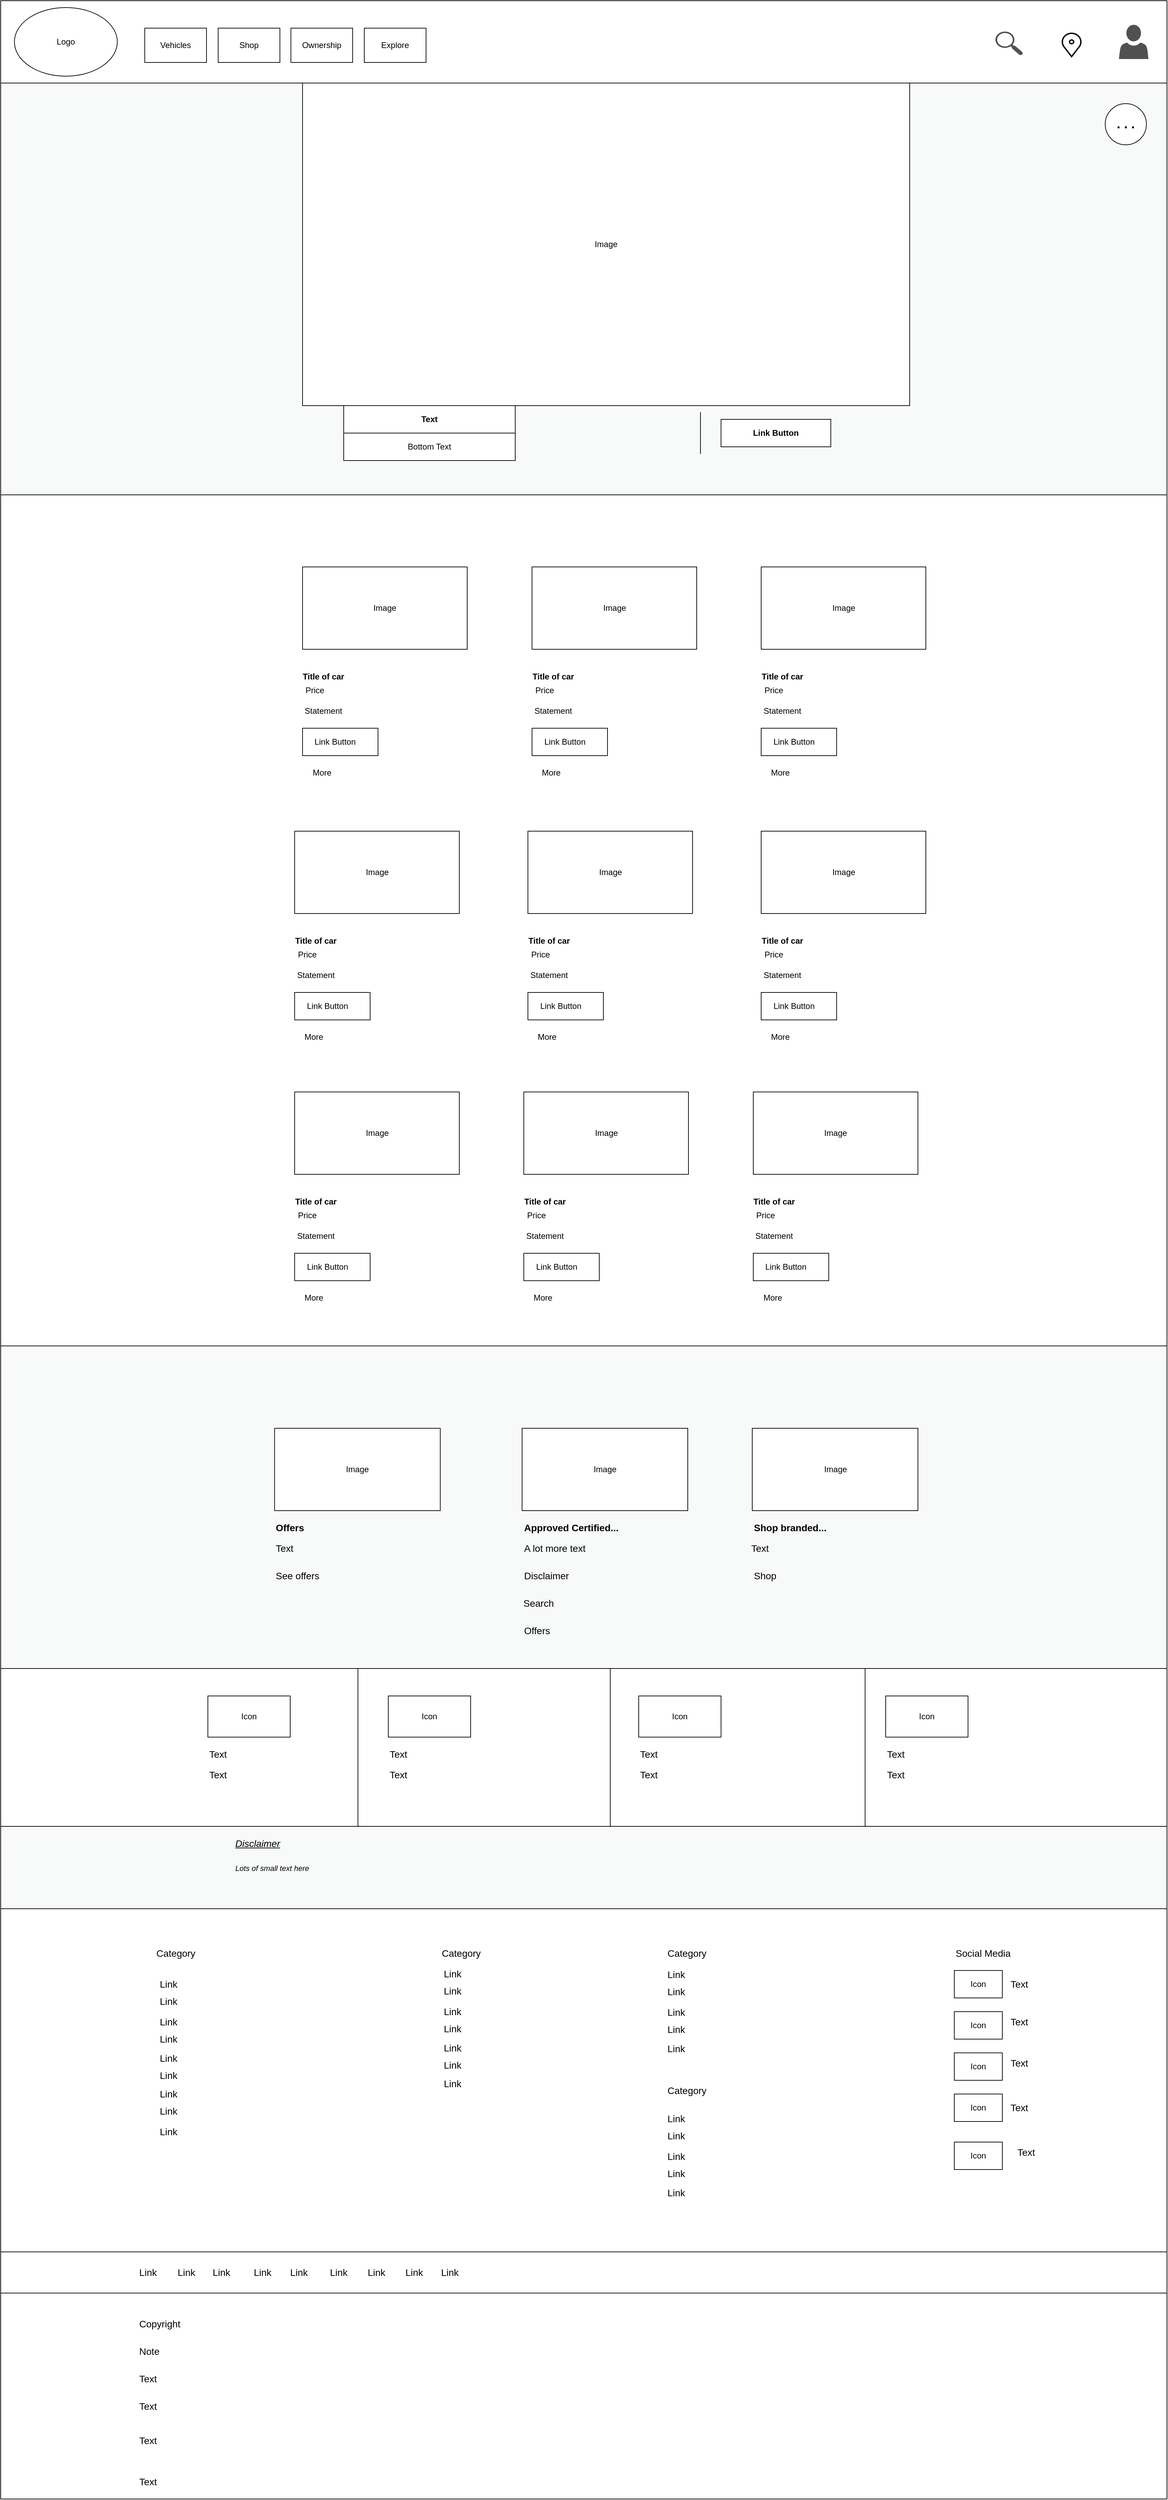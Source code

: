<mxfile version="21.1.2" type="device">
  <diagram name="Page-1" id="OoflCRdHciHYZgeoLa3L">
    <mxGraphModel dx="4609" dy="2658" grid="1" gridSize="10" guides="1" tooltips="1" connect="1" arrows="1" fold="1" page="1" pageScale="1" pageWidth="850" pageHeight="1100" math="0" shadow="0">
      <root>
        <mxCell id="0" />
        <mxCell id="1" parent="0" />
        <mxCell id="vnYIw1lUBsMffNahwLSk-1" value="" style="rounded=0;whiteSpace=wrap;html=1;movable=1;resizable=1;rotatable=1;deletable=1;editable=1;locked=0;connectable=1;" vertex="1" parent="1">
          <mxGeometry width="1700" height="3640" as="geometry" />
        </mxCell>
        <mxCell id="vnYIw1lUBsMffNahwLSk-2" value="" style="rounded=0;whiteSpace=wrap;html=1;movable=0;resizable=0;rotatable=0;deletable=0;editable=0;locked=1;connectable=0;" vertex="1" parent="1">
          <mxGeometry width="1700" height="120" as="geometry" />
        </mxCell>
        <mxCell id="vnYIw1lUBsMffNahwLSk-3" value="Logo" style="ellipse;whiteSpace=wrap;html=1;" vertex="1" parent="1">
          <mxGeometry x="20" y="10" width="150" height="100" as="geometry" />
        </mxCell>
        <mxCell id="vnYIw1lUBsMffNahwLSk-4" value="Vehicles" style="rounded=0;whiteSpace=wrap;html=1;flipH=1;" vertex="1" parent="1">
          <mxGeometry x="210" y="40" width="90" height="50" as="geometry" />
        </mxCell>
        <mxCell id="vnYIw1lUBsMffNahwLSk-5" value="Shop" style="rounded=0;whiteSpace=wrap;html=1;flipH=1;" vertex="1" parent="1">
          <mxGeometry x="317" y="40" width="90" height="50" as="geometry" />
        </mxCell>
        <mxCell id="vnYIw1lUBsMffNahwLSk-6" value="Ownership" style="rounded=0;whiteSpace=wrap;html=1;flipH=1;" vertex="1" parent="1">
          <mxGeometry x="423" y="40" width="90" height="50" as="geometry" />
        </mxCell>
        <mxCell id="vnYIw1lUBsMffNahwLSk-7" value="Explore" style="rounded=0;whiteSpace=wrap;html=1;flipH=1;" vertex="1" parent="1">
          <mxGeometry x="530" y="40" width="90" height="50" as="geometry" />
        </mxCell>
        <mxCell id="vnYIw1lUBsMffNahwLSk-8" value="" style="sketch=0;pointerEvents=1;shadow=0;dashed=0;html=1;strokeColor=none;fillColor=#505050;labelPosition=center;verticalLabelPosition=bottom;verticalAlign=top;outlineConnect=0;align=center;shape=mxgraph.office.concepts.search;flipH=1;" vertex="1" parent="1">
          <mxGeometry x="1450" y="45" width="40" height="34.5" as="geometry" />
        </mxCell>
        <mxCell id="vnYIw1lUBsMffNahwLSk-9" value="" style="html=1;verticalLabelPosition=bottom;align=center;labelBackgroundColor=#ffffff;verticalAlign=top;strokeWidth=2;shadow=0;dashed=0;shape=mxgraph.ios7.icons.location;" vertex="1" parent="1">
          <mxGeometry x="1546" y="46.5" width="30" height="35" as="geometry" />
        </mxCell>
        <mxCell id="vnYIw1lUBsMffNahwLSk-10" value="" style="sketch=0;pointerEvents=1;shadow=0;dashed=0;html=1;strokeColor=none;labelPosition=center;verticalLabelPosition=bottom;verticalAlign=top;align=center;fillColor=#505050;shape=mxgraph.mscae.intune.account_portal" vertex="1" parent="1">
          <mxGeometry x="1630" y="35" width="43" height="50" as="geometry" />
        </mxCell>
        <mxCell id="vnYIw1lUBsMffNahwLSk-11" value="" style="rounded=0;whiteSpace=wrap;html=1;fillColor=#F8F9F9;" vertex="1" parent="1">
          <mxGeometry y="120" width="1700" height="600" as="geometry" />
        </mxCell>
        <mxCell id="vnYIw1lUBsMffNahwLSk-12" value="Image" style="rounded=0;whiteSpace=wrap;html=1;" vertex="1" parent="1">
          <mxGeometry x="440" y="120" width="885" height="470" as="geometry" />
        </mxCell>
        <mxCell id="vnYIw1lUBsMffNahwLSk-13" value="Text" style="rounded=0;whiteSpace=wrap;html=1;fontStyle=1" vertex="1" parent="1">
          <mxGeometry x="500" y="590" width="250" height="40" as="geometry" />
        </mxCell>
        <mxCell id="vnYIw1lUBsMffNahwLSk-14" value="Bottom Text" style="rounded=0;whiteSpace=wrap;html=1;fontStyle=0" vertex="1" parent="1">
          <mxGeometry x="500" y="630" width="250" height="40" as="geometry" />
        </mxCell>
        <mxCell id="vnYIw1lUBsMffNahwLSk-19" value="" style="shape=partialRectangle;whiteSpace=wrap;html=1;right=0;top=0;bottom=0;fillColor=none;routingCenterX=-0.5;" vertex="1" parent="1">
          <mxGeometry x="1020" y="600" width="120" height="60" as="geometry" />
        </mxCell>
        <mxCell id="vnYIw1lUBsMffNahwLSk-20" value="Link Button" style="rounded=0;whiteSpace=wrap;html=1;fontStyle=1" vertex="1" parent="1">
          <mxGeometry x="1050" y="610" width="160" height="40" as="geometry" />
        </mxCell>
        <mxCell id="vnYIw1lUBsMffNahwLSk-21" value="" style="rounded=0;whiteSpace=wrap;html=1;movable=1;resizable=1;rotatable=1;deletable=1;editable=1;locked=0;connectable=1;" vertex="1" parent="1">
          <mxGeometry y="720" width="1700" height="1240" as="geometry" />
        </mxCell>
        <mxCell id="vnYIw1lUBsMffNahwLSk-22" value="" style="rounded=0;whiteSpace=wrap;html=1;fillColor=#F8F9F9;" vertex="1" parent="1">
          <mxGeometry y="1960" width="1700" height="470" as="geometry" />
        </mxCell>
        <mxCell id="vnYIw1lUBsMffNahwLSk-23" value="" style="rounded=0;whiteSpace=wrap;html=1;" vertex="1" parent="1">
          <mxGeometry y="2430" width="1700" height="230" as="geometry" />
        </mxCell>
        <mxCell id="vnYIw1lUBsMffNahwLSk-24" value="" style="rounded=0;whiteSpace=wrap;html=1;fillColor=#F8F9F9;" vertex="1" parent="1">
          <mxGeometry y="2660" width="1700" height="120" as="geometry" />
        </mxCell>
        <mxCell id="vnYIw1lUBsMffNahwLSk-25" value="" style="rounded=0;whiteSpace=wrap;html=1;" vertex="1" parent="1">
          <mxGeometry y="2780" width="1700" height="500" as="geometry" />
        </mxCell>
        <mxCell id="vnYIw1lUBsMffNahwLSk-26" value="" style="rounded=0;whiteSpace=wrap;html=1;" vertex="1" parent="1">
          <mxGeometry y="3280" width="1700" height="60" as="geometry" />
        </mxCell>
        <mxCell id="vnYIw1lUBsMffNahwLSk-27" value="" style="rounded=0;whiteSpace=wrap;html=1;" vertex="1" parent="1">
          <mxGeometry y="3340" width="1700" height="300" as="geometry" />
        </mxCell>
        <mxCell id="vnYIw1lUBsMffNahwLSk-37" value="&lt;font style=&quot;font-size: 19px;&quot;&gt;. . .&lt;/font&gt;" style="ellipse;whiteSpace=wrap;html=1;aspect=fixed;fontStyle=1" vertex="1" parent="1">
          <mxGeometry x="1610" y="150" width="60" height="60" as="geometry" />
        </mxCell>
        <mxCell id="vnYIw1lUBsMffNahwLSk-83" value="" style="group" vertex="1" connectable="0" parent="1">
          <mxGeometry x="381.5" y="825" width="298.5" height="315" as="geometry" />
        </mxCell>
        <mxCell id="vnYIw1lUBsMffNahwLSk-28" value="" style="verticalLabelPosition=bottom;verticalAlign=top;shape=mxgraph.basic.rect;fillColor2=none;strokeWidth=1;size=20;indent=5;html=1;" vertex="1" parent="vnYIw1lUBsMffNahwLSk-83">
          <mxGeometry x="58.5" width="240" height="120" as="geometry" />
        </mxCell>
        <mxCell id="vnYIw1lUBsMffNahwLSk-53" value="Image" style="text;html=1;strokeColor=none;fillColor=none;align=center;verticalAlign=middle;whiteSpace=wrap;rounded=0;" vertex="1" parent="vnYIw1lUBsMffNahwLSk-83">
          <mxGeometry x="148.5" y="45" width="60" height="30" as="geometry" />
        </mxCell>
        <mxCell id="vnYIw1lUBsMffNahwLSk-62" value="Title of car" style="text;html=1;strokeColor=none;fillColor=none;align=center;verticalAlign=middle;whiteSpace=wrap;rounded=0;fontStyle=1" vertex="1" parent="vnYIw1lUBsMffNahwLSk-83">
          <mxGeometry x="25.5" y="145" width="127" height="30" as="geometry" />
        </mxCell>
        <mxCell id="vnYIw1lUBsMffNahwLSk-71" value="Price" style="text;html=1;strokeColor=none;fillColor=none;align=center;verticalAlign=middle;whiteSpace=wrap;rounded=0;" vertex="1" parent="vnYIw1lUBsMffNahwLSk-83">
          <mxGeometry x="21.5" y="165" width="110" height="30" as="geometry" />
        </mxCell>
        <mxCell id="vnYIw1lUBsMffNahwLSk-72" value="Statement" style="text;html=1;strokeColor=none;fillColor=none;align=center;verticalAlign=middle;whiteSpace=wrap;rounded=0;" vertex="1" parent="vnYIw1lUBsMffNahwLSk-83">
          <mxGeometry x="2.5" y="195" width="173" height="30" as="geometry" />
        </mxCell>
        <mxCell id="vnYIw1lUBsMffNahwLSk-73" value="" style="verticalLabelPosition=bottom;verticalAlign=top;shape=mxgraph.basic.rect;fillColor2=none;strokeWidth=1;size=20;indent=5;html=1;" vertex="1" parent="vnYIw1lUBsMffNahwLSk-83">
          <mxGeometry x="58.5" y="235" width="110" height="40" as="geometry" />
        </mxCell>
        <mxCell id="vnYIw1lUBsMffNahwLSk-74" value="Link Button" style="text;html=1;strokeColor=none;fillColor=none;align=center;verticalAlign=middle;whiteSpace=wrap;rounded=0;" vertex="1" parent="vnYIw1lUBsMffNahwLSk-83">
          <mxGeometry x="63.5" y="240" width="85" height="30" as="geometry" />
        </mxCell>
        <mxCell id="vnYIw1lUBsMffNahwLSk-75" value="More" style="text;html=1;strokeColor=none;fillColor=none;align=center;verticalAlign=middle;whiteSpace=wrap;rounded=0;" vertex="1" parent="vnYIw1lUBsMffNahwLSk-83">
          <mxGeometry y="285" width="173" height="30" as="geometry" />
        </mxCell>
        <mxCell id="vnYIw1lUBsMffNahwLSk-84" value="" style="group" vertex="1" connectable="0" parent="1">
          <mxGeometry x="716" y="825" width="298.5" height="315" as="geometry" />
        </mxCell>
        <mxCell id="vnYIw1lUBsMffNahwLSk-85" value="" style="verticalLabelPosition=bottom;verticalAlign=top;shape=mxgraph.basic.rect;fillColor2=none;strokeWidth=1;size=20;indent=5;html=1;" vertex="1" parent="vnYIw1lUBsMffNahwLSk-84">
          <mxGeometry x="58.5" width="240" height="120" as="geometry" />
        </mxCell>
        <mxCell id="vnYIw1lUBsMffNahwLSk-86" value="Image" style="text;html=1;strokeColor=none;fillColor=none;align=center;verticalAlign=middle;whiteSpace=wrap;rounded=0;" vertex="1" parent="vnYIw1lUBsMffNahwLSk-84">
          <mxGeometry x="148.5" y="45" width="60" height="30" as="geometry" />
        </mxCell>
        <mxCell id="vnYIw1lUBsMffNahwLSk-87" value="Title of car" style="text;html=1;strokeColor=none;fillColor=none;align=center;verticalAlign=middle;whiteSpace=wrap;rounded=0;fontStyle=1" vertex="1" parent="vnYIw1lUBsMffNahwLSk-84">
          <mxGeometry x="25.5" y="145" width="127" height="30" as="geometry" />
        </mxCell>
        <mxCell id="vnYIw1lUBsMffNahwLSk-88" value="Price" style="text;html=1;strokeColor=none;fillColor=none;align=center;verticalAlign=middle;whiteSpace=wrap;rounded=0;" vertex="1" parent="vnYIw1lUBsMffNahwLSk-84">
          <mxGeometry x="21.5" y="165" width="110" height="30" as="geometry" />
        </mxCell>
        <mxCell id="vnYIw1lUBsMffNahwLSk-89" value="Statement" style="text;html=1;strokeColor=none;fillColor=none;align=center;verticalAlign=middle;whiteSpace=wrap;rounded=0;" vertex="1" parent="vnYIw1lUBsMffNahwLSk-84">
          <mxGeometry x="2.5" y="195" width="173" height="30" as="geometry" />
        </mxCell>
        <mxCell id="vnYIw1lUBsMffNahwLSk-90" value="" style="verticalLabelPosition=bottom;verticalAlign=top;shape=mxgraph.basic.rect;fillColor2=none;strokeWidth=1;size=20;indent=5;html=1;" vertex="1" parent="vnYIw1lUBsMffNahwLSk-84">
          <mxGeometry x="58.5" y="235" width="110" height="40" as="geometry" />
        </mxCell>
        <mxCell id="vnYIw1lUBsMffNahwLSk-91" value="Link Button" style="text;html=1;strokeColor=none;fillColor=none;align=center;verticalAlign=middle;whiteSpace=wrap;rounded=0;" vertex="1" parent="vnYIw1lUBsMffNahwLSk-84">
          <mxGeometry x="63.5" y="240" width="85" height="30" as="geometry" />
        </mxCell>
        <mxCell id="vnYIw1lUBsMffNahwLSk-92" value="More" style="text;html=1;strokeColor=none;fillColor=none;align=center;verticalAlign=middle;whiteSpace=wrap;rounded=0;" vertex="1" parent="vnYIw1lUBsMffNahwLSk-84">
          <mxGeometry y="285" width="173" height="30" as="geometry" />
        </mxCell>
        <mxCell id="vnYIw1lUBsMffNahwLSk-93" value="" style="group" vertex="1" connectable="0" parent="1">
          <mxGeometry x="1050" y="825" width="301" height="700" as="geometry" />
        </mxCell>
        <mxCell id="vnYIw1lUBsMffNahwLSk-94" value="" style="verticalLabelPosition=bottom;verticalAlign=top;shape=mxgraph.basic.rect;fillColor2=none;strokeWidth=1;size=20;indent=5;html=1;" vertex="1" parent="vnYIw1lUBsMffNahwLSk-93">
          <mxGeometry x="58.5" width="240" height="120" as="geometry" />
        </mxCell>
        <mxCell id="vnYIw1lUBsMffNahwLSk-95" value="Image" style="text;html=1;strokeColor=none;fillColor=none;align=center;verticalAlign=middle;whiteSpace=wrap;rounded=0;" vertex="1" parent="vnYIw1lUBsMffNahwLSk-93">
          <mxGeometry x="148.5" y="45" width="60" height="30" as="geometry" />
        </mxCell>
        <mxCell id="vnYIw1lUBsMffNahwLSk-96" value="Title of car" style="text;html=1;strokeColor=none;fillColor=none;align=center;verticalAlign=middle;whiteSpace=wrap;rounded=0;fontStyle=1" vertex="1" parent="vnYIw1lUBsMffNahwLSk-93">
          <mxGeometry x="25.5" y="145" width="127" height="30" as="geometry" />
        </mxCell>
        <mxCell id="vnYIw1lUBsMffNahwLSk-97" value="Price" style="text;html=1;strokeColor=none;fillColor=none;align=center;verticalAlign=middle;whiteSpace=wrap;rounded=0;" vertex="1" parent="vnYIw1lUBsMffNahwLSk-93">
          <mxGeometry x="21.5" y="165" width="110" height="30" as="geometry" />
        </mxCell>
        <mxCell id="vnYIw1lUBsMffNahwLSk-98" value="Statement" style="text;html=1;strokeColor=none;fillColor=none;align=center;verticalAlign=middle;whiteSpace=wrap;rounded=0;" vertex="1" parent="vnYIw1lUBsMffNahwLSk-93">
          <mxGeometry x="2.5" y="195" width="173" height="30" as="geometry" />
        </mxCell>
        <mxCell id="vnYIw1lUBsMffNahwLSk-99" value="" style="verticalLabelPosition=bottom;verticalAlign=top;shape=mxgraph.basic.rect;fillColor2=none;strokeWidth=1;size=20;indent=5;html=1;" vertex="1" parent="vnYIw1lUBsMffNahwLSk-93">
          <mxGeometry x="58.5" y="235" width="110" height="40" as="geometry" />
        </mxCell>
        <mxCell id="vnYIw1lUBsMffNahwLSk-100" value="Link Button" style="text;html=1;strokeColor=none;fillColor=none;align=center;verticalAlign=middle;whiteSpace=wrap;rounded=0;" vertex="1" parent="vnYIw1lUBsMffNahwLSk-93">
          <mxGeometry x="63.5" y="240" width="85" height="30" as="geometry" />
        </mxCell>
        <mxCell id="vnYIw1lUBsMffNahwLSk-101" value="More" style="text;html=1;strokeColor=none;fillColor=none;align=center;verticalAlign=middle;whiteSpace=wrap;rounded=0;" vertex="1" parent="vnYIw1lUBsMffNahwLSk-93">
          <mxGeometry y="285" width="173" height="30" as="geometry" />
        </mxCell>
        <mxCell id="vnYIw1lUBsMffNahwLSk-122" value="" style="group" vertex="1" connectable="0" parent="vnYIw1lUBsMffNahwLSk-93">
          <mxGeometry y="385" width="298.5" height="315" as="geometry" />
        </mxCell>
        <mxCell id="vnYIw1lUBsMffNahwLSk-123" value="" style="verticalLabelPosition=bottom;verticalAlign=top;shape=mxgraph.basic.rect;fillColor2=none;strokeWidth=1;size=20;indent=5;html=1;" vertex="1" parent="vnYIw1lUBsMffNahwLSk-122">
          <mxGeometry x="58.5" width="240" height="120" as="geometry" />
        </mxCell>
        <mxCell id="vnYIw1lUBsMffNahwLSk-124" value="Image" style="text;html=1;strokeColor=none;fillColor=none;align=center;verticalAlign=middle;whiteSpace=wrap;rounded=0;" vertex="1" parent="vnYIw1lUBsMffNahwLSk-122">
          <mxGeometry x="148.5" y="45" width="60" height="30" as="geometry" />
        </mxCell>
        <mxCell id="vnYIw1lUBsMffNahwLSk-125" value="Title of car" style="text;html=1;strokeColor=none;fillColor=none;align=center;verticalAlign=middle;whiteSpace=wrap;rounded=0;fontStyle=1" vertex="1" parent="vnYIw1lUBsMffNahwLSk-122">
          <mxGeometry x="25.5" y="145" width="127" height="30" as="geometry" />
        </mxCell>
        <mxCell id="vnYIw1lUBsMffNahwLSk-126" value="Price" style="text;html=1;strokeColor=none;fillColor=none;align=center;verticalAlign=middle;whiteSpace=wrap;rounded=0;" vertex="1" parent="vnYIw1lUBsMffNahwLSk-122">
          <mxGeometry x="21.5" y="165" width="110" height="30" as="geometry" />
        </mxCell>
        <mxCell id="vnYIw1lUBsMffNahwLSk-127" value="Statement" style="text;html=1;strokeColor=none;fillColor=none;align=center;verticalAlign=middle;whiteSpace=wrap;rounded=0;" vertex="1" parent="vnYIw1lUBsMffNahwLSk-122">
          <mxGeometry x="2.5" y="195" width="173" height="30" as="geometry" />
        </mxCell>
        <mxCell id="vnYIw1lUBsMffNahwLSk-128" value="" style="verticalLabelPosition=bottom;verticalAlign=top;shape=mxgraph.basic.rect;fillColor2=none;strokeWidth=1;size=20;indent=5;html=1;" vertex="1" parent="vnYIw1lUBsMffNahwLSk-122">
          <mxGeometry x="58.5" y="235" width="110" height="40" as="geometry" />
        </mxCell>
        <mxCell id="vnYIw1lUBsMffNahwLSk-129" value="Link Button" style="text;html=1;strokeColor=none;fillColor=none;align=center;verticalAlign=middle;whiteSpace=wrap;rounded=0;" vertex="1" parent="vnYIw1lUBsMffNahwLSk-122">
          <mxGeometry x="63.5" y="240" width="85" height="30" as="geometry" />
        </mxCell>
        <mxCell id="vnYIw1lUBsMffNahwLSk-130" value="More" style="text;html=1;strokeColor=none;fillColor=none;align=center;verticalAlign=middle;whiteSpace=wrap;rounded=0;" vertex="1" parent="vnYIw1lUBsMffNahwLSk-122">
          <mxGeometry y="285" width="173" height="30" as="geometry" />
        </mxCell>
        <mxCell id="vnYIw1lUBsMffNahwLSk-104" value="" style="group;fontStyle=1" vertex="1" connectable="0" parent="1">
          <mxGeometry x="370" y="1210" width="298.5" height="315" as="geometry" />
        </mxCell>
        <mxCell id="vnYIw1lUBsMffNahwLSk-105" value="" style="verticalLabelPosition=bottom;verticalAlign=top;shape=mxgraph.basic.rect;fillColor2=none;strokeWidth=1;size=20;indent=5;html=1;" vertex="1" parent="vnYIw1lUBsMffNahwLSk-104">
          <mxGeometry x="58.5" width="240" height="120" as="geometry" />
        </mxCell>
        <mxCell id="vnYIw1lUBsMffNahwLSk-106" value="Image" style="text;html=1;strokeColor=none;fillColor=none;align=center;verticalAlign=middle;whiteSpace=wrap;rounded=0;" vertex="1" parent="vnYIw1lUBsMffNahwLSk-104">
          <mxGeometry x="148.5" y="45" width="60" height="30" as="geometry" />
        </mxCell>
        <mxCell id="vnYIw1lUBsMffNahwLSk-107" value="Title of car" style="text;html=1;strokeColor=none;fillColor=none;align=center;verticalAlign=middle;whiteSpace=wrap;rounded=0;fontStyle=1" vertex="1" parent="vnYIw1lUBsMffNahwLSk-104">
          <mxGeometry x="25.5" y="145" width="127" height="30" as="geometry" />
        </mxCell>
        <mxCell id="vnYIw1lUBsMffNahwLSk-108" value="Price" style="text;html=1;strokeColor=none;fillColor=none;align=center;verticalAlign=middle;whiteSpace=wrap;rounded=0;" vertex="1" parent="vnYIw1lUBsMffNahwLSk-104">
          <mxGeometry x="21.5" y="165" width="110" height="30" as="geometry" />
        </mxCell>
        <mxCell id="vnYIw1lUBsMffNahwLSk-109" value="Statement" style="text;html=1;strokeColor=none;fillColor=none;align=center;verticalAlign=middle;whiteSpace=wrap;rounded=0;" vertex="1" parent="vnYIw1lUBsMffNahwLSk-104">
          <mxGeometry x="2.5" y="195" width="173" height="30" as="geometry" />
        </mxCell>
        <mxCell id="vnYIw1lUBsMffNahwLSk-110" value="" style="verticalLabelPosition=bottom;verticalAlign=top;shape=mxgraph.basic.rect;fillColor2=none;strokeWidth=1;size=20;indent=5;html=1;" vertex="1" parent="vnYIw1lUBsMffNahwLSk-104">
          <mxGeometry x="58.5" y="235" width="110" height="40" as="geometry" />
        </mxCell>
        <mxCell id="vnYIw1lUBsMffNahwLSk-111" value="Link Button" style="text;html=1;strokeColor=none;fillColor=none;align=center;verticalAlign=middle;whiteSpace=wrap;rounded=0;" vertex="1" parent="vnYIw1lUBsMffNahwLSk-104">
          <mxGeometry x="63.5" y="240" width="85" height="30" as="geometry" />
        </mxCell>
        <mxCell id="vnYIw1lUBsMffNahwLSk-112" value="More" style="text;html=1;strokeColor=none;fillColor=none;align=center;verticalAlign=middle;whiteSpace=wrap;rounded=0;" vertex="1" parent="vnYIw1lUBsMffNahwLSk-104">
          <mxGeometry y="285" width="173" height="30" as="geometry" />
        </mxCell>
        <mxCell id="vnYIw1lUBsMffNahwLSk-113" value="" style="group" vertex="1" connectable="0" parent="1">
          <mxGeometry x="710" y="1210" width="298.5" height="315" as="geometry" />
        </mxCell>
        <mxCell id="vnYIw1lUBsMffNahwLSk-114" value="" style="verticalLabelPosition=bottom;verticalAlign=top;shape=mxgraph.basic.rect;fillColor2=none;strokeWidth=1;size=20;indent=5;html=1;" vertex="1" parent="vnYIw1lUBsMffNahwLSk-113">
          <mxGeometry x="58.5" width="240" height="120" as="geometry" />
        </mxCell>
        <mxCell id="vnYIw1lUBsMffNahwLSk-115" value="Image" style="text;html=1;strokeColor=none;fillColor=none;align=center;verticalAlign=middle;whiteSpace=wrap;rounded=0;" vertex="1" parent="vnYIw1lUBsMffNahwLSk-113">
          <mxGeometry x="148.5" y="45" width="60" height="30" as="geometry" />
        </mxCell>
        <mxCell id="vnYIw1lUBsMffNahwLSk-116" value="Title of car" style="text;html=1;strokeColor=none;fillColor=none;align=center;verticalAlign=middle;whiteSpace=wrap;rounded=0;fontStyle=1" vertex="1" parent="vnYIw1lUBsMffNahwLSk-113">
          <mxGeometry x="25.5" y="145" width="127" height="30" as="geometry" />
        </mxCell>
        <mxCell id="vnYIw1lUBsMffNahwLSk-117" value="Price" style="text;html=1;strokeColor=none;fillColor=none;align=center;verticalAlign=middle;whiteSpace=wrap;rounded=0;" vertex="1" parent="vnYIw1lUBsMffNahwLSk-113">
          <mxGeometry x="21.5" y="165" width="110" height="30" as="geometry" />
        </mxCell>
        <mxCell id="vnYIw1lUBsMffNahwLSk-118" value="Statement" style="text;html=1;strokeColor=none;fillColor=none;align=center;verticalAlign=middle;whiteSpace=wrap;rounded=0;" vertex="1" parent="vnYIw1lUBsMffNahwLSk-113">
          <mxGeometry x="2.5" y="195" width="173" height="30" as="geometry" />
        </mxCell>
        <mxCell id="vnYIw1lUBsMffNahwLSk-119" value="" style="verticalLabelPosition=bottom;verticalAlign=top;shape=mxgraph.basic.rect;fillColor2=none;strokeWidth=1;size=20;indent=5;html=1;" vertex="1" parent="vnYIw1lUBsMffNahwLSk-113">
          <mxGeometry x="58.5" y="235" width="110" height="40" as="geometry" />
        </mxCell>
        <mxCell id="vnYIw1lUBsMffNahwLSk-120" value="Link Button" style="text;html=1;strokeColor=none;fillColor=none;align=center;verticalAlign=middle;whiteSpace=wrap;rounded=0;" vertex="1" parent="vnYIw1lUBsMffNahwLSk-113">
          <mxGeometry x="63.5" y="240" width="85" height="30" as="geometry" />
        </mxCell>
        <mxCell id="vnYIw1lUBsMffNahwLSk-121" value="More" style="text;html=1;strokeColor=none;fillColor=none;align=center;verticalAlign=middle;whiteSpace=wrap;rounded=0;" vertex="1" parent="vnYIw1lUBsMffNahwLSk-113">
          <mxGeometry y="285" width="173" height="30" as="geometry" />
        </mxCell>
        <mxCell id="vnYIw1lUBsMffNahwLSk-131" value="" style="group" vertex="1" connectable="0" parent="1">
          <mxGeometry x="370" y="1590" width="300" height="315" as="geometry" />
        </mxCell>
        <mxCell id="vnYIw1lUBsMffNahwLSk-132" value="" style="verticalLabelPosition=bottom;verticalAlign=top;shape=mxgraph.basic.rect;fillColor2=none;strokeWidth=1;size=20;indent=5;html=1;" vertex="1" parent="vnYIw1lUBsMffNahwLSk-131">
          <mxGeometry x="58.5" width="240" height="120" as="geometry" />
        </mxCell>
        <mxCell id="vnYIw1lUBsMffNahwLSk-133" value="Image" style="text;html=1;strokeColor=none;fillColor=none;align=center;verticalAlign=middle;whiteSpace=wrap;rounded=0;" vertex="1" parent="vnYIw1lUBsMffNahwLSk-131">
          <mxGeometry x="148.5" y="45" width="60" height="30" as="geometry" />
        </mxCell>
        <mxCell id="vnYIw1lUBsMffNahwLSk-134" value="Title of car" style="text;html=1;strokeColor=none;fillColor=none;align=center;verticalAlign=middle;whiteSpace=wrap;rounded=0;fontStyle=1" vertex="1" parent="vnYIw1lUBsMffNahwLSk-131">
          <mxGeometry x="25.5" y="145" width="127" height="30" as="geometry" />
        </mxCell>
        <mxCell id="vnYIw1lUBsMffNahwLSk-135" value="Price" style="text;html=1;strokeColor=none;fillColor=none;align=center;verticalAlign=middle;whiteSpace=wrap;rounded=0;" vertex="1" parent="vnYIw1lUBsMffNahwLSk-131">
          <mxGeometry x="21.5" y="165" width="110" height="30" as="geometry" />
        </mxCell>
        <mxCell id="vnYIw1lUBsMffNahwLSk-136" value="Statement" style="text;html=1;strokeColor=none;fillColor=none;align=center;verticalAlign=middle;whiteSpace=wrap;rounded=0;" vertex="1" parent="vnYIw1lUBsMffNahwLSk-131">
          <mxGeometry x="2.5" y="195" width="173" height="30" as="geometry" />
        </mxCell>
        <mxCell id="vnYIw1lUBsMffNahwLSk-137" value="" style="verticalLabelPosition=bottom;verticalAlign=top;shape=mxgraph.basic.rect;fillColor2=none;strokeWidth=1;size=20;indent=5;html=1;" vertex="1" parent="vnYIw1lUBsMffNahwLSk-131">
          <mxGeometry x="58.5" y="235" width="110" height="40" as="geometry" />
        </mxCell>
        <mxCell id="vnYIw1lUBsMffNahwLSk-138" value="Link Button" style="text;html=1;strokeColor=none;fillColor=none;align=center;verticalAlign=middle;whiteSpace=wrap;rounded=0;" vertex="1" parent="vnYIw1lUBsMffNahwLSk-131">
          <mxGeometry x="63.5" y="240" width="85" height="30" as="geometry" />
        </mxCell>
        <mxCell id="vnYIw1lUBsMffNahwLSk-139" value="More" style="text;html=1;strokeColor=none;fillColor=none;align=center;verticalAlign=middle;whiteSpace=wrap;rounded=0;" vertex="1" parent="vnYIw1lUBsMffNahwLSk-131">
          <mxGeometry y="285" width="173" height="30" as="geometry" />
        </mxCell>
        <mxCell id="vnYIw1lUBsMffNahwLSk-140" value="" style="group;fontStyle=1" vertex="1" connectable="0" parent="1">
          <mxGeometry x="704" y="1590" width="298.5" height="315" as="geometry" />
        </mxCell>
        <mxCell id="vnYIw1lUBsMffNahwLSk-141" value="" style="verticalLabelPosition=bottom;verticalAlign=top;shape=mxgraph.basic.rect;fillColor2=none;strokeWidth=1;size=20;indent=5;html=1;" vertex="1" parent="vnYIw1lUBsMffNahwLSk-140">
          <mxGeometry x="58.5" width="240" height="120" as="geometry" />
        </mxCell>
        <mxCell id="vnYIw1lUBsMffNahwLSk-142" value="Image" style="text;html=1;strokeColor=none;fillColor=none;align=center;verticalAlign=middle;whiteSpace=wrap;rounded=0;" vertex="1" parent="vnYIw1lUBsMffNahwLSk-140">
          <mxGeometry x="148.5" y="45" width="60" height="30" as="geometry" />
        </mxCell>
        <mxCell id="vnYIw1lUBsMffNahwLSk-143" value="Title of car" style="text;html=1;strokeColor=none;fillColor=none;align=center;verticalAlign=middle;whiteSpace=wrap;rounded=0;fontStyle=1" vertex="1" parent="vnYIw1lUBsMffNahwLSk-140">
          <mxGeometry x="25.5" y="145" width="127" height="30" as="geometry" />
        </mxCell>
        <mxCell id="vnYIw1lUBsMffNahwLSk-144" value="Price" style="text;html=1;strokeColor=none;fillColor=none;align=center;verticalAlign=middle;whiteSpace=wrap;rounded=0;" vertex="1" parent="vnYIw1lUBsMffNahwLSk-140">
          <mxGeometry x="21.5" y="165" width="110" height="30" as="geometry" />
        </mxCell>
        <mxCell id="vnYIw1lUBsMffNahwLSk-145" value="Statement" style="text;html=1;strokeColor=none;fillColor=none;align=center;verticalAlign=middle;whiteSpace=wrap;rounded=0;" vertex="1" parent="vnYIw1lUBsMffNahwLSk-140">
          <mxGeometry x="2.5" y="195" width="173" height="30" as="geometry" />
        </mxCell>
        <mxCell id="vnYIw1lUBsMffNahwLSk-146" value="" style="verticalLabelPosition=bottom;verticalAlign=top;shape=mxgraph.basic.rect;fillColor2=none;strokeWidth=1;size=20;indent=5;html=1;" vertex="1" parent="vnYIw1lUBsMffNahwLSk-140">
          <mxGeometry x="58.5" y="235" width="110" height="40" as="geometry" />
        </mxCell>
        <mxCell id="vnYIw1lUBsMffNahwLSk-147" value="Link Button" style="text;html=1;strokeColor=none;fillColor=none;align=center;verticalAlign=middle;whiteSpace=wrap;rounded=0;" vertex="1" parent="vnYIw1lUBsMffNahwLSk-140">
          <mxGeometry x="63.5" y="240" width="85" height="30" as="geometry" />
        </mxCell>
        <mxCell id="vnYIw1lUBsMffNahwLSk-148" value="More" style="text;html=1;strokeColor=none;fillColor=none;align=center;verticalAlign=middle;whiteSpace=wrap;rounded=0;" vertex="1" parent="vnYIw1lUBsMffNahwLSk-140">
          <mxGeometry y="285" width="173" height="30" as="geometry" />
        </mxCell>
        <mxCell id="vnYIw1lUBsMffNahwLSk-149" value="" style="group" vertex="1" connectable="0" parent="1">
          <mxGeometry x="1038.5" y="1590" width="298.5" height="315" as="geometry" />
        </mxCell>
        <mxCell id="vnYIw1lUBsMffNahwLSk-150" value="" style="verticalLabelPosition=bottom;verticalAlign=top;shape=mxgraph.basic.rect;fillColor2=none;strokeWidth=1;size=20;indent=5;html=1;" vertex="1" parent="vnYIw1lUBsMffNahwLSk-149">
          <mxGeometry x="58.5" width="240" height="120" as="geometry" />
        </mxCell>
        <mxCell id="vnYIw1lUBsMffNahwLSk-151" value="Image" style="text;html=1;strokeColor=none;fillColor=none;align=center;verticalAlign=middle;whiteSpace=wrap;rounded=0;" vertex="1" parent="vnYIw1lUBsMffNahwLSk-149">
          <mxGeometry x="148.5" y="45" width="60" height="30" as="geometry" />
        </mxCell>
        <mxCell id="vnYIw1lUBsMffNahwLSk-152" value="Title of car" style="text;html=1;strokeColor=none;fillColor=none;align=center;verticalAlign=middle;whiteSpace=wrap;rounded=0;fontStyle=1" vertex="1" parent="vnYIw1lUBsMffNahwLSk-149">
          <mxGeometry x="25.5" y="145" width="127" height="30" as="geometry" />
        </mxCell>
        <mxCell id="vnYIw1lUBsMffNahwLSk-153" value="Price" style="text;html=1;strokeColor=none;fillColor=none;align=center;verticalAlign=middle;whiteSpace=wrap;rounded=0;" vertex="1" parent="vnYIw1lUBsMffNahwLSk-149">
          <mxGeometry x="21.5" y="165" width="110" height="30" as="geometry" />
        </mxCell>
        <mxCell id="vnYIw1lUBsMffNahwLSk-154" value="Statement" style="text;html=1;strokeColor=none;fillColor=none;align=center;verticalAlign=middle;whiteSpace=wrap;rounded=0;" vertex="1" parent="vnYIw1lUBsMffNahwLSk-149">
          <mxGeometry x="2.5" y="195" width="173" height="30" as="geometry" />
        </mxCell>
        <mxCell id="vnYIw1lUBsMffNahwLSk-155" value="" style="verticalLabelPosition=bottom;verticalAlign=top;shape=mxgraph.basic.rect;fillColor2=none;strokeWidth=1;size=20;indent=5;html=1;" vertex="1" parent="vnYIw1lUBsMffNahwLSk-149">
          <mxGeometry x="58.5" y="235" width="110" height="40" as="geometry" />
        </mxCell>
        <mxCell id="vnYIw1lUBsMffNahwLSk-156" value="Link Button" style="text;html=1;strokeColor=none;fillColor=none;align=center;verticalAlign=middle;whiteSpace=wrap;rounded=0;" vertex="1" parent="vnYIw1lUBsMffNahwLSk-149">
          <mxGeometry x="63.5" y="240" width="85" height="30" as="geometry" />
        </mxCell>
        <mxCell id="vnYIw1lUBsMffNahwLSk-157" value="More" style="text;html=1;strokeColor=none;fillColor=none;align=center;verticalAlign=middle;whiteSpace=wrap;rounded=0;" vertex="1" parent="vnYIw1lUBsMffNahwLSk-149">
          <mxGeometry y="285" width="173" height="30" as="geometry" />
        </mxCell>
        <mxCell id="vnYIw1lUBsMffNahwLSk-158" value="Image" style="rounded=0;whiteSpace=wrap;html=1;" vertex="1" parent="1">
          <mxGeometry x="399.25" y="2080" width="241.5" height="120" as="geometry" />
        </mxCell>
        <mxCell id="vnYIw1lUBsMffNahwLSk-159" value="Image" style="rounded=0;whiteSpace=wrap;html=1;" vertex="1" parent="1">
          <mxGeometry x="760" y="2080" width="241.5" height="120" as="geometry" />
        </mxCell>
        <mxCell id="vnYIw1lUBsMffNahwLSk-160" value="Image" style="rounded=0;whiteSpace=wrap;html=1;" vertex="1" parent="1">
          <mxGeometry x="1095.5" y="2080" width="241.5" height="120" as="geometry" />
        </mxCell>
        <mxCell id="vnYIw1lUBsMffNahwLSk-161" value="Offers" style="text;html=1;strokeColor=none;fillColor=none;align=left;verticalAlign=middle;whiteSpace=wrap;rounded=0;fontSize=14;fontStyle=1" vertex="1" parent="1">
          <mxGeometry x="399.25" y="2210" width="248" height="30" as="geometry" />
        </mxCell>
        <mxCell id="vnYIw1lUBsMffNahwLSk-162" value="Approved Certified..." style="text;html=1;strokeColor=none;fillColor=none;align=left;verticalAlign=middle;whiteSpace=wrap;rounded=0;fontSize=14;fontStyle=1" vertex="1" parent="1">
          <mxGeometry x="760.5" y="2210" width="248" height="30" as="geometry" />
        </mxCell>
        <mxCell id="vnYIw1lUBsMffNahwLSk-164" value="Shop branded..." style="text;html=1;strokeColor=none;fillColor=none;align=left;verticalAlign=middle;whiteSpace=wrap;rounded=0;fontSize=14;fontStyle=1" vertex="1" parent="1">
          <mxGeometry x="1095.5" y="2210" width="248" height="30" as="geometry" />
        </mxCell>
        <mxCell id="vnYIw1lUBsMffNahwLSk-165" value="Text" style="text;html=1;strokeColor=none;fillColor=none;align=left;verticalAlign=middle;whiteSpace=wrap;rounded=0;fontSize=14;fontStyle=0" vertex="1" parent="1">
          <mxGeometry x="399.25" y="2240" width="248" height="30" as="geometry" />
        </mxCell>
        <mxCell id="vnYIw1lUBsMffNahwLSk-166" value="A lot more text" style="text;html=1;strokeColor=none;fillColor=none;align=left;verticalAlign=middle;whiteSpace=wrap;rounded=0;fontSize=14;fontStyle=0" vertex="1" parent="1">
          <mxGeometry x="760.5" y="2240" width="248" height="30" as="geometry" />
        </mxCell>
        <mxCell id="vnYIw1lUBsMffNahwLSk-167" value="Text" style="text;html=1;strokeColor=none;fillColor=none;align=left;verticalAlign=middle;whiteSpace=wrap;rounded=0;fontSize=14;fontStyle=0" vertex="1" parent="1">
          <mxGeometry x="1092.25" y="2240" width="248" height="30" as="geometry" />
        </mxCell>
        <mxCell id="vnYIw1lUBsMffNahwLSk-168" value="See offers" style="text;html=1;strokeColor=none;fillColor=none;align=left;verticalAlign=middle;whiteSpace=wrap;rounded=0;fontSize=14;fontStyle=0" vertex="1" parent="1">
          <mxGeometry x="399.25" y="2280" width="248" height="30" as="geometry" />
        </mxCell>
        <mxCell id="vnYIw1lUBsMffNahwLSk-169" value="Disclaimer" style="text;html=1;strokeColor=none;fillColor=none;align=left;verticalAlign=middle;whiteSpace=wrap;rounded=0;fontSize=14;fontStyle=0" vertex="1" parent="1">
          <mxGeometry x="760.5" y="2280" width="248" height="30" as="geometry" />
        </mxCell>
        <mxCell id="vnYIw1lUBsMffNahwLSk-170" value="Search" style="text;html=1;strokeColor=none;fillColor=none;align=left;verticalAlign=middle;whiteSpace=wrap;rounded=0;fontSize=14;fontStyle=0" vertex="1" parent="1">
          <mxGeometry x="760" y="2320" width="248" height="30" as="geometry" />
        </mxCell>
        <mxCell id="vnYIw1lUBsMffNahwLSk-171" value="Offers" style="text;html=1;strokeColor=none;fillColor=none;align=left;verticalAlign=middle;whiteSpace=wrap;rounded=0;fontSize=14;fontStyle=0" vertex="1" parent="1">
          <mxGeometry x="760.5" y="2360" width="248" height="30" as="geometry" />
        </mxCell>
        <mxCell id="vnYIw1lUBsMffNahwLSk-172" value="Shop" style="text;html=1;strokeColor=none;fillColor=none;align=left;verticalAlign=middle;whiteSpace=wrap;rounded=0;fontSize=14;fontStyle=0" vertex="1" parent="1">
          <mxGeometry x="1095.5" y="2280" width="248" height="30" as="geometry" />
        </mxCell>
        <mxCell id="vnYIw1lUBsMffNahwLSk-176" value="" style="shape=partialRectangle;whiteSpace=wrap;html=1;right=0;top=0;bottom=0;fillColor=none;routingCenterX=-0.5;" vertex="1" parent="1">
          <mxGeometry x="520.75" y="2430" width="120" height="230" as="geometry" />
        </mxCell>
        <mxCell id="vnYIw1lUBsMffNahwLSk-177" value="" style="shape=partialRectangle;whiteSpace=wrap;html=1;right=0;top=0;bottom=0;fillColor=none;routingCenterX=-0.5;" vertex="1" parent="1">
          <mxGeometry x="888.5" y="2430" width="120" height="230" as="geometry" />
        </mxCell>
        <mxCell id="vnYIw1lUBsMffNahwLSk-178" value="" style="shape=partialRectangle;whiteSpace=wrap;html=1;right=0;top=0;bottom=0;fillColor=none;routingCenterX=-0.5;" vertex="1" parent="1">
          <mxGeometry x="1260" y="2430" width="120" height="230" as="geometry" />
        </mxCell>
        <mxCell id="vnYIw1lUBsMffNahwLSk-179" value="Icon" style="rounded=0;whiteSpace=wrap;html=1;" vertex="1" parent="1">
          <mxGeometry x="302" y="2470" width="120" height="60" as="geometry" />
        </mxCell>
        <mxCell id="vnYIw1lUBsMffNahwLSk-180" value="Icon" style="rounded=0;whiteSpace=wrap;html=1;" vertex="1" parent="1">
          <mxGeometry x="565" y="2470" width="120" height="60" as="geometry" />
        </mxCell>
        <mxCell id="vnYIw1lUBsMffNahwLSk-181" value="Icon" style="rounded=0;whiteSpace=wrap;html=1;" vertex="1" parent="1">
          <mxGeometry x="930" y="2470" width="120" height="60" as="geometry" />
        </mxCell>
        <mxCell id="vnYIw1lUBsMffNahwLSk-182" value="Icon" style="rounded=0;whiteSpace=wrap;html=1;" vertex="1" parent="1">
          <mxGeometry x="1290" y="2470" width="120" height="60" as="geometry" />
        </mxCell>
        <mxCell id="vnYIw1lUBsMffNahwLSk-183" value="Text" style="text;html=1;strokeColor=none;fillColor=none;align=left;verticalAlign=middle;whiteSpace=wrap;rounded=0;fontSize=14;fontStyle=0" vertex="1" parent="1">
          <mxGeometry x="302" y="2540" width="248" height="30" as="geometry" />
        </mxCell>
        <mxCell id="vnYIw1lUBsMffNahwLSk-184" value="Text" style="text;html=1;strokeColor=none;fillColor=none;align=left;verticalAlign=middle;whiteSpace=wrap;rounded=0;fontSize=14;fontStyle=0" vertex="1" parent="1">
          <mxGeometry x="565" y="2540" width="248" height="30" as="geometry" />
        </mxCell>
        <mxCell id="vnYIw1lUBsMffNahwLSk-185" value="Text" style="text;html=1;strokeColor=none;fillColor=none;align=left;verticalAlign=middle;whiteSpace=wrap;rounded=0;fontSize=14;fontStyle=0" vertex="1" parent="1">
          <mxGeometry x="930" y="2540" width="248" height="30" as="geometry" />
        </mxCell>
        <mxCell id="vnYIw1lUBsMffNahwLSk-186" value="Text" style="text;html=1;strokeColor=none;fillColor=none;align=left;verticalAlign=middle;whiteSpace=wrap;rounded=0;fontSize=14;fontStyle=0" vertex="1" parent="1">
          <mxGeometry x="1290" y="2540" width="248" height="30" as="geometry" />
        </mxCell>
        <mxCell id="vnYIw1lUBsMffNahwLSk-187" value="Text" style="text;html=1;strokeColor=none;fillColor=none;align=left;verticalAlign=middle;whiteSpace=wrap;rounded=0;fontSize=14;fontStyle=0" vertex="1" parent="1">
          <mxGeometry x="302" y="2570" width="248" height="30" as="geometry" />
        </mxCell>
        <mxCell id="vnYIw1lUBsMffNahwLSk-188" value="Text" style="text;html=1;strokeColor=none;fillColor=none;align=left;verticalAlign=middle;whiteSpace=wrap;rounded=0;fontSize=14;fontStyle=0" vertex="1" parent="1">
          <mxGeometry x="565" y="2570" width="248" height="30" as="geometry" />
        </mxCell>
        <mxCell id="vnYIw1lUBsMffNahwLSk-189" value="Text" style="text;html=1;strokeColor=none;fillColor=none;align=left;verticalAlign=middle;whiteSpace=wrap;rounded=0;fontSize=14;fontStyle=0" vertex="1" parent="1">
          <mxGeometry x="930" y="2570" width="248" height="30" as="geometry" />
        </mxCell>
        <mxCell id="vnYIw1lUBsMffNahwLSk-190" value="Text" style="text;html=1;strokeColor=none;fillColor=none;align=left;verticalAlign=middle;whiteSpace=wrap;rounded=0;fontSize=14;fontStyle=0" vertex="1" parent="1">
          <mxGeometry x="1290" y="2570" width="248" height="30" as="geometry" />
        </mxCell>
        <mxCell id="vnYIw1lUBsMffNahwLSk-191" value="&lt;u&gt;&lt;i&gt;Disclaimer&lt;/i&gt;&lt;/u&gt;" style="text;html=1;strokeColor=none;fillColor=none;align=left;verticalAlign=middle;whiteSpace=wrap;rounded=0;fontSize=14;fontStyle=0" vertex="1" parent="1">
          <mxGeometry x="340" y="2670" width="248" height="30" as="geometry" />
        </mxCell>
        <mxCell id="vnYIw1lUBsMffNahwLSk-192" value="&lt;i style=&quot;&quot;&gt;&lt;font style=&quot;font-size: 11px;&quot;&gt;Lots of small text here&lt;/font&gt;&lt;/i&gt;" style="text;html=1;strokeColor=none;fillColor=none;align=left;verticalAlign=middle;whiteSpace=wrap;rounded=0;fontSize=14;fontStyle=0" vertex="1" parent="1">
          <mxGeometry x="340" y="2705" width="440" height="30" as="geometry" />
        </mxCell>
        <mxCell id="vnYIw1lUBsMffNahwLSk-193" value="Category" style="text;html=1;strokeColor=none;fillColor=none;align=left;verticalAlign=middle;whiteSpace=wrap;rounded=0;fontSize=14;fontStyle=0" vertex="1" parent="1">
          <mxGeometry x="225" y="2830" width="60" height="30" as="geometry" />
        </mxCell>
        <mxCell id="vnYIw1lUBsMffNahwLSk-194" value="Category" style="text;html=1;strokeColor=none;fillColor=none;align=left;verticalAlign=middle;whiteSpace=wrap;rounded=0;fontSize=14;fontStyle=0" vertex="1" parent="1">
          <mxGeometry x="640.75" y="2830" width="60" height="30" as="geometry" />
        </mxCell>
        <mxCell id="vnYIw1lUBsMffNahwLSk-195" value="Category" style="text;html=1;strokeColor=none;fillColor=none;align=left;verticalAlign=middle;whiteSpace=wrap;rounded=0;fontSize=14;fontStyle=0" vertex="1" parent="1">
          <mxGeometry x="970" y="2830" width="60" height="30" as="geometry" />
        </mxCell>
        <mxCell id="vnYIw1lUBsMffNahwLSk-197" value="Social Media" style="text;html=1;strokeColor=none;fillColor=none;align=left;verticalAlign=middle;whiteSpace=wrap;rounded=0;fontSize=14;fontStyle=0" vertex="1" parent="1">
          <mxGeometry x="1390" y="2830" width="90" height="30" as="geometry" />
        </mxCell>
        <mxCell id="vnYIw1lUBsMffNahwLSk-199" value="Icon" style="rounded=0;whiteSpace=wrap;html=1;" vertex="1" parent="1">
          <mxGeometry x="1390" y="2870" width="70" height="40" as="geometry" />
        </mxCell>
        <mxCell id="vnYIw1lUBsMffNahwLSk-200" value="Icon" style="rounded=0;whiteSpace=wrap;html=1;" vertex="1" parent="1">
          <mxGeometry x="1390" y="2930" width="70" height="40" as="geometry" />
        </mxCell>
        <mxCell id="vnYIw1lUBsMffNahwLSk-201" value="Icon" style="rounded=0;whiteSpace=wrap;html=1;" vertex="1" parent="1">
          <mxGeometry x="1390" y="2990" width="70" height="40" as="geometry" />
        </mxCell>
        <mxCell id="vnYIw1lUBsMffNahwLSk-202" value="Icon" style="rounded=0;whiteSpace=wrap;html=1;" vertex="1" parent="1">
          <mxGeometry x="1390" y="3050" width="70" height="40" as="geometry" />
        </mxCell>
        <mxCell id="vnYIw1lUBsMffNahwLSk-203" value="Icon" style="rounded=0;whiteSpace=wrap;html=1;" vertex="1" parent="1">
          <mxGeometry x="1390" y="3120" width="70" height="40" as="geometry" />
        </mxCell>
        <mxCell id="vnYIw1lUBsMffNahwLSk-204" value="Text" style="text;html=1;strokeColor=none;fillColor=none;align=left;verticalAlign=middle;whiteSpace=wrap;rounded=0;fontSize=14;fontStyle=0" vertex="1" parent="1">
          <mxGeometry x="1470" y="2875" width="90" height="30" as="geometry" />
        </mxCell>
        <mxCell id="vnYIw1lUBsMffNahwLSk-205" value="Text" style="text;html=1;strokeColor=none;fillColor=none;align=left;verticalAlign=middle;whiteSpace=wrap;rounded=0;fontSize=14;fontStyle=0" vertex="1" parent="1">
          <mxGeometry x="1470" y="2930" width="90" height="30" as="geometry" />
        </mxCell>
        <mxCell id="vnYIw1lUBsMffNahwLSk-206" value="Text" style="text;html=1;strokeColor=none;fillColor=none;align=left;verticalAlign=middle;whiteSpace=wrap;rounded=0;fontSize=14;fontStyle=0" vertex="1" parent="1">
          <mxGeometry x="1470" y="2990" width="90" height="30" as="geometry" />
        </mxCell>
        <mxCell id="vnYIw1lUBsMffNahwLSk-207" value="Text" style="text;html=1;strokeColor=none;fillColor=none;align=left;verticalAlign=middle;whiteSpace=wrap;rounded=0;fontSize=14;fontStyle=0" vertex="1" parent="1">
          <mxGeometry x="1470" y="3055" width="90" height="30" as="geometry" />
        </mxCell>
        <mxCell id="vnYIw1lUBsMffNahwLSk-208" value="Text" style="text;html=1;strokeColor=none;fillColor=none;align=left;verticalAlign=middle;whiteSpace=wrap;rounded=0;fontSize=14;fontStyle=0" vertex="1" parent="1">
          <mxGeometry x="1480" y="3120" width="90" height="30" as="geometry" />
        </mxCell>
        <mxCell id="vnYIw1lUBsMffNahwLSk-209" value="Link" style="text;html=1;strokeColor=none;fillColor=none;align=left;verticalAlign=middle;whiteSpace=wrap;rounded=0;fontSize=14;fontStyle=0" vertex="1" parent="1">
          <mxGeometry x="230" y="2875" width="90" height="30" as="geometry" />
        </mxCell>
        <mxCell id="vnYIw1lUBsMffNahwLSk-210" value="Link" style="text;html=1;strokeColor=none;fillColor=none;align=left;verticalAlign=middle;whiteSpace=wrap;rounded=0;fontSize=14;fontStyle=0" vertex="1" parent="1">
          <mxGeometry x="230" y="2900" width="90" height="30" as="geometry" />
        </mxCell>
        <mxCell id="vnYIw1lUBsMffNahwLSk-211" value="Link" style="text;html=1;strokeColor=none;fillColor=none;align=left;verticalAlign=middle;whiteSpace=wrap;rounded=0;fontSize=14;fontStyle=0" vertex="1" parent="1">
          <mxGeometry x="230" y="2930" width="90" height="30" as="geometry" />
        </mxCell>
        <mxCell id="vnYIw1lUBsMffNahwLSk-212" value="Link" style="text;html=1;strokeColor=none;fillColor=none;align=left;verticalAlign=middle;whiteSpace=wrap;rounded=0;fontSize=14;fontStyle=0" vertex="1" parent="1">
          <mxGeometry x="230" y="2955" width="90" height="30" as="geometry" />
        </mxCell>
        <mxCell id="vnYIw1lUBsMffNahwLSk-213" value="Link" style="text;html=1;strokeColor=none;fillColor=none;align=left;verticalAlign=middle;whiteSpace=wrap;rounded=0;fontSize=14;fontStyle=0" vertex="1" parent="1">
          <mxGeometry x="230" y="2982.5" width="90" height="30" as="geometry" />
        </mxCell>
        <mxCell id="vnYIw1lUBsMffNahwLSk-214" value="Link" style="text;html=1;strokeColor=none;fillColor=none;align=left;verticalAlign=middle;whiteSpace=wrap;rounded=0;fontSize=14;fontStyle=0" vertex="1" parent="1">
          <mxGeometry x="230" y="3007.5" width="90" height="30" as="geometry" />
        </mxCell>
        <mxCell id="vnYIw1lUBsMffNahwLSk-215" value="Link" style="text;html=1;strokeColor=none;fillColor=none;align=left;verticalAlign=middle;whiteSpace=wrap;rounded=0;fontSize=14;fontStyle=0" vertex="1" parent="1">
          <mxGeometry x="230" y="3035" width="90" height="30" as="geometry" />
        </mxCell>
        <mxCell id="vnYIw1lUBsMffNahwLSk-216" value="Link" style="text;html=1;strokeColor=none;fillColor=none;align=left;verticalAlign=middle;whiteSpace=wrap;rounded=0;fontSize=14;fontStyle=0" vertex="1" parent="1">
          <mxGeometry x="230" y="3060" width="90" height="30" as="geometry" />
        </mxCell>
        <mxCell id="vnYIw1lUBsMffNahwLSk-217" value="Link" style="text;html=1;strokeColor=none;fillColor=none;align=left;verticalAlign=middle;whiteSpace=wrap;rounded=0;fontSize=14;fontStyle=0" vertex="1" parent="1">
          <mxGeometry x="230" y="3090" width="90" height="30" as="geometry" />
        </mxCell>
        <mxCell id="vnYIw1lUBsMffNahwLSk-218" value="Link" style="text;html=1;strokeColor=none;fillColor=none;align=left;verticalAlign=middle;whiteSpace=wrap;rounded=0;fontSize=14;fontStyle=0" vertex="1" parent="1">
          <mxGeometry x="644" y="2860" width="90" height="30" as="geometry" />
        </mxCell>
        <mxCell id="vnYIw1lUBsMffNahwLSk-219" value="Link" style="text;html=1;strokeColor=none;fillColor=none;align=left;verticalAlign=middle;whiteSpace=wrap;rounded=0;fontSize=14;fontStyle=0" vertex="1" parent="1">
          <mxGeometry x="644" y="2885" width="90" height="30" as="geometry" />
        </mxCell>
        <mxCell id="vnYIw1lUBsMffNahwLSk-220" value="Link" style="text;html=1;strokeColor=none;fillColor=none;align=left;verticalAlign=middle;whiteSpace=wrap;rounded=0;fontSize=14;fontStyle=0" vertex="1" parent="1">
          <mxGeometry x="644" y="2915" width="90" height="30" as="geometry" />
        </mxCell>
        <mxCell id="vnYIw1lUBsMffNahwLSk-221" value="Link" style="text;html=1;strokeColor=none;fillColor=none;align=left;verticalAlign=middle;whiteSpace=wrap;rounded=0;fontSize=14;fontStyle=0" vertex="1" parent="1">
          <mxGeometry x="644" y="2940" width="90" height="30" as="geometry" />
        </mxCell>
        <mxCell id="vnYIw1lUBsMffNahwLSk-222" value="Link" style="text;html=1;strokeColor=none;fillColor=none;align=left;verticalAlign=middle;whiteSpace=wrap;rounded=0;fontSize=14;fontStyle=0" vertex="1" parent="1">
          <mxGeometry x="644" y="2967.5" width="90" height="30" as="geometry" />
        </mxCell>
        <mxCell id="vnYIw1lUBsMffNahwLSk-223" value="Link" style="text;html=1;strokeColor=none;fillColor=none;align=left;verticalAlign=middle;whiteSpace=wrap;rounded=0;fontSize=14;fontStyle=0" vertex="1" parent="1">
          <mxGeometry x="644" y="2992.5" width="90" height="30" as="geometry" />
        </mxCell>
        <mxCell id="vnYIw1lUBsMffNahwLSk-224" value="Link" style="text;html=1;strokeColor=none;fillColor=none;align=left;verticalAlign=middle;whiteSpace=wrap;rounded=0;fontSize=14;fontStyle=0" vertex="1" parent="1">
          <mxGeometry x="644" y="3020" width="90" height="30" as="geometry" />
        </mxCell>
        <mxCell id="vnYIw1lUBsMffNahwLSk-225" value="Link" style="text;html=1;strokeColor=none;fillColor=none;align=left;verticalAlign=middle;whiteSpace=wrap;rounded=0;fontSize=14;fontStyle=0" vertex="1" parent="1">
          <mxGeometry x="970" y="2861.25" width="90" height="30" as="geometry" />
        </mxCell>
        <mxCell id="vnYIw1lUBsMffNahwLSk-226" value="Link" style="text;html=1;strokeColor=none;fillColor=none;align=left;verticalAlign=middle;whiteSpace=wrap;rounded=0;fontSize=14;fontStyle=0" vertex="1" parent="1">
          <mxGeometry x="970" y="2886.25" width="90" height="30" as="geometry" />
        </mxCell>
        <mxCell id="vnYIw1lUBsMffNahwLSk-227" value="Link" style="text;html=1;strokeColor=none;fillColor=none;align=left;verticalAlign=middle;whiteSpace=wrap;rounded=0;fontSize=14;fontStyle=0" vertex="1" parent="1">
          <mxGeometry x="970" y="2916.25" width="90" height="30" as="geometry" />
        </mxCell>
        <mxCell id="vnYIw1lUBsMffNahwLSk-228" value="Link" style="text;html=1;strokeColor=none;fillColor=none;align=left;verticalAlign=middle;whiteSpace=wrap;rounded=0;fontSize=14;fontStyle=0" vertex="1" parent="1">
          <mxGeometry x="970" y="2941.25" width="90" height="30" as="geometry" />
        </mxCell>
        <mxCell id="vnYIw1lUBsMffNahwLSk-229" value="Link" style="text;html=1;strokeColor=none;fillColor=none;align=left;verticalAlign=middle;whiteSpace=wrap;rounded=0;fontSize=14;fontStyle=0" vertex="1" parent="1">
          <mxGeometry x="970" y="2968.75" width="90" height="30" as="geometry" />
        </mxCell>
        <mxCell id="vnYIw1lUBsMffNahwLSk-230" value="Category" style="text;html=1;strokeColor=none;fillColor=none;align=left;verticalAlign=middle;whiteSpace=wrap;rounded=0;fontSize=14;fontStyle=0" vertex="1" parent="1">
          <mxGeometry x="970" y="3030" width="60" height="30" as="geometry" />
        </mxCell>
        <mxCell id="vnYIw1lUBsMffNahwLSk-231" value="Link" style="text;html=1;strokeColor=none;fillColor=none;align=left;verticalAlign=middle;whiteSpace=wrap;rounded=0;fontSize=14;fontStyle=0" vertex="1" parent="1">
          <mxGeometry x="970" y="3071.25" width="90" height="30" as="geometry" />
        </mxCell>
        <mxCell id="vnYIw1lUBsMffNahwLSk-232" value="Link" style="text;html=1;strokeColor=none;fillColor=none;align=left;verticalAlign=middle;whiteSpace=wrap;rounded=0;fontSize=14;fontStyle=0" vertex="1" parent="1">
          <mxGeometry x="970" y="3096.25" width="90" height="30" as="geometry" />
        </mxCell>
        <mxCell id="vnYIw1lUBsMffNahwLSk-233" value="Link" style="text;html=1;strokeColor=none;fillColor=none;align=left;verticalAlign=middle;whiteSpace=wrap;rounded=0;fontSize=14;fontStyle=0" vertex="1" parent="1">
          <mxGeometry x="970" y="3126.25" width="90" height="30" as="geometry" />
        </mxCell>
        <mxCell id="vnYIw1lUBsMffNahwLSk-234" value="Link" style="text;html=1;strokeColor=none;fillColor=none;align=left;verticalAlign=middle;whiteSpace=wrap;rounded=0;fontSize=14;fontStyle=0" vertex="1" parent="1">
          <mxGeometry x="970" y="3151.25" width="90" height="30" as="geometry" />
        </mxCell>
        <mxCell id="vnYIw1lUBsMffNahwLSk-235" value="Link" style="text;html=1;strokeColor=none;fillColor=none;align=left;verticalAlign=middle;whiteSpace=wrap;rounded=0;fontSize=14;fontStyle=0" vertex="1" parent="1">
          <mxGeometry x="970" y="3178.75" width="90" height="30" as="geometry" />
        </mxCell>
        <mxCell id="vnYIw1lUBsMffNahwLSk-236" value="Link" style="text;html=1;strokeColor=none;fillColor=none;align=left;verticalAlign=middle;whiteSpace=wrap;rounded=0;fontSize=14;fontStyle=0" vertex="1" parent="1">
          <mxGeometry x="200" y="3295" width="30" height="30" as="geometry" />
        </mxCell>
        <mxCell id="vnYIw1lUBsMffNahwLSk-238" value="Link" style="text;html=1;strokeColor=none;fillColor=none;align=left;verticalAlign=middle;whiteSpace=wrap;rounded=0;fontSize=14;fontStyle=0" vertex="1" parent="1">
          <mxGeometry x="256" y="3295" width="30" height="30" as="geometry" />
        </mxCell>
        <mxCell id="vnYIw1lUBsMffNahwLSk-239" value="Link" style="text;html=1;strokeColor=none;fillColor=none;align=left;verticalAlign=middle;whiteSpace=wrap;rounded=0;fontSize=14;fontStyle=0" vertex="1" parent="1">
          <mxGeometry x="307" y="3295" width="38" height="30" as="geometry" />
        </mxCell>
        <mxCell id="vnYIw1lUBsMffNahwLSk-240" value="Link" style="text;html=1;strokeColor=none;fillColor=none;align=left;verticalAlign=middle;whiteSpace=wrap;rounded=0;fontSize=14;fontStyle=0" vertex="1" parent="1">
          <mxGeometry x="367" y="3295" width="30" height="30" as="geometry" />
        </mxCell>
        <mxCell id="vnYIw1lUBsMffNahwLSk-241" value="Link" style="text;html=1;strokeColor=none;fillColor=none;align=left;verticalAlign=middle;whiteSpace=wrap;rounded=0;fontSize=14;fontStyle=0" vertex="1" parent="1">
          <mxGeometry x="420" y="3295" width="35" height="30" as="geometry" />
        </mxCell>
        <mxCell id="vnYIw1lUBsMffNahwLSk-242" value="Link" style="text;html=1;strokeColor=none;fillColor=none;align=left;verticalAlign=middle;whiteSpace=wrap;rounded=0;fontSize=14;fontStyle=0" vertex="1" parent="1">
          <mxGeometry x="478" y="3295" width="30" height="30" as="geometry" />
        </mxCell>
        <mxCell id="vnYIw1lUBsMffNahwLSk-243" value="Link" style="text;html=1;strokeColor=none;fillColor=none;align=left;verticalAlign=middle;whiteSpace=wrap;rounded=0;fontSize=14;fontStyle=0" vertex="1" parent="1">
          <mxGeometry x="533" y="3295" width="32" height="30" as="geometry" />
        </mxCell>
        <mxCell id="vnYIw1lUBsMffNahwLSk-244" value="Link" style="text;html=1;strokeColor=none;fillColor=none;align=left;verticalAlign=middle;whiteSpace=wrap;rounded=0;fontSize=14;fontStyle=0" vertex="1" parent="1">
          <mxGeometry x="588" y="3295" width="32" height="30" as="geometry" />
        </mxCell>
        <mxCell id="vnYIw1lUBsMffNahwLSk-245" value="Link" style="text;html=1;strokeColor=none;fillColor=none;align=left;verticalAlign=middle;whiteSpace=wrap;rounded=0;fontSize=14;fontStyle=0" vertex="1" parent="1">
          <mxGeometry x="640" y="3295" width="40" height="30" as="geometry" />
        </mxCell>
        <mxCell id="vnYIw1lUBsMffNahwLSk-248" value="Copyright" style="text;html=1;strokeColor=none;fillColor=none;align=left;verticalAlign=middle;whiteSpace=wrap;rounded=0;fontSize=14;fontStyle=0" vertex="1" parent="1">
          <mxGeometry x="200" y="3370" width="30" height="30" as="geometry" />
        </mxCell>
        <mxCell id="vnYIw1lUBsMffNahwLSk-249" value="Note" style="text;html=1;strokeColor=none;fillColor=none;align=left;verticalAlign=middle;whiteSpace=wrap;rounded=0;fontSize=14;fontStyle=0" vertex="1" parent="1">
          <mxGeometry x="200" y="3410" width="30" height="30" as="geometry" />
        </mxCell>
        <mxCell id="vnYIw1lUBsMffNahwLSk-250" value="Text" style="text;html=1;strokeColor=none;fillColor=none;align=left;verticalAlign=middle;whiteSpace=wrap;rounded=0;fontSize=14;fontStyle=0" vertex="1" parent="1">
          <mxGeometry x="200" y="3450" width="30" height="30" as="geometry" />
        </mxCell>
        <mxCell id="vnYIw1lUBsMffNahwLSk-251" value="Text" style="text;html=1;strokeColor=none;fillColor=none;align=left;verticalAlign=middle;whiteSpace=wrap;rounded=0;fontSize=14;fontStyle=0" vertex="1" parent="1">
          <mxGeometry x="200" y="3490" width="30" height="30" as="geometry" />
        </mxCell>
        <mxCell id="vnYIw1lUBsMffNahwLSk-252" value="Text" style="text;html=1;strokeColor=none;fillColor=none;align=left;verticalAlign=middle;whiteSpace=wrap;rounded=0;fontSize=14;fontStyle=0" vertex="1" parent="1">
          <mxGeometry x="200" y="3540" width="30" height="30" as="geometry" />
        </mxCell>
        <mxCell id="vnYIw1lUBsMffNahwLSk-253" value="Text" style="text;html=1;strokeColor=none;fillColor=none;align=left;verticalAlign=middle;whiteSpace=wrap;rounded=0;fontSize=14;fontStyle=0" vertex="1" parent="1">
          <mxGeometry x="200" y="3600" width="30" height="30" as="geometry" />
        </mxCell>
      </root>
    </mxGraphModel>
  </diagram>
</mxfile>
